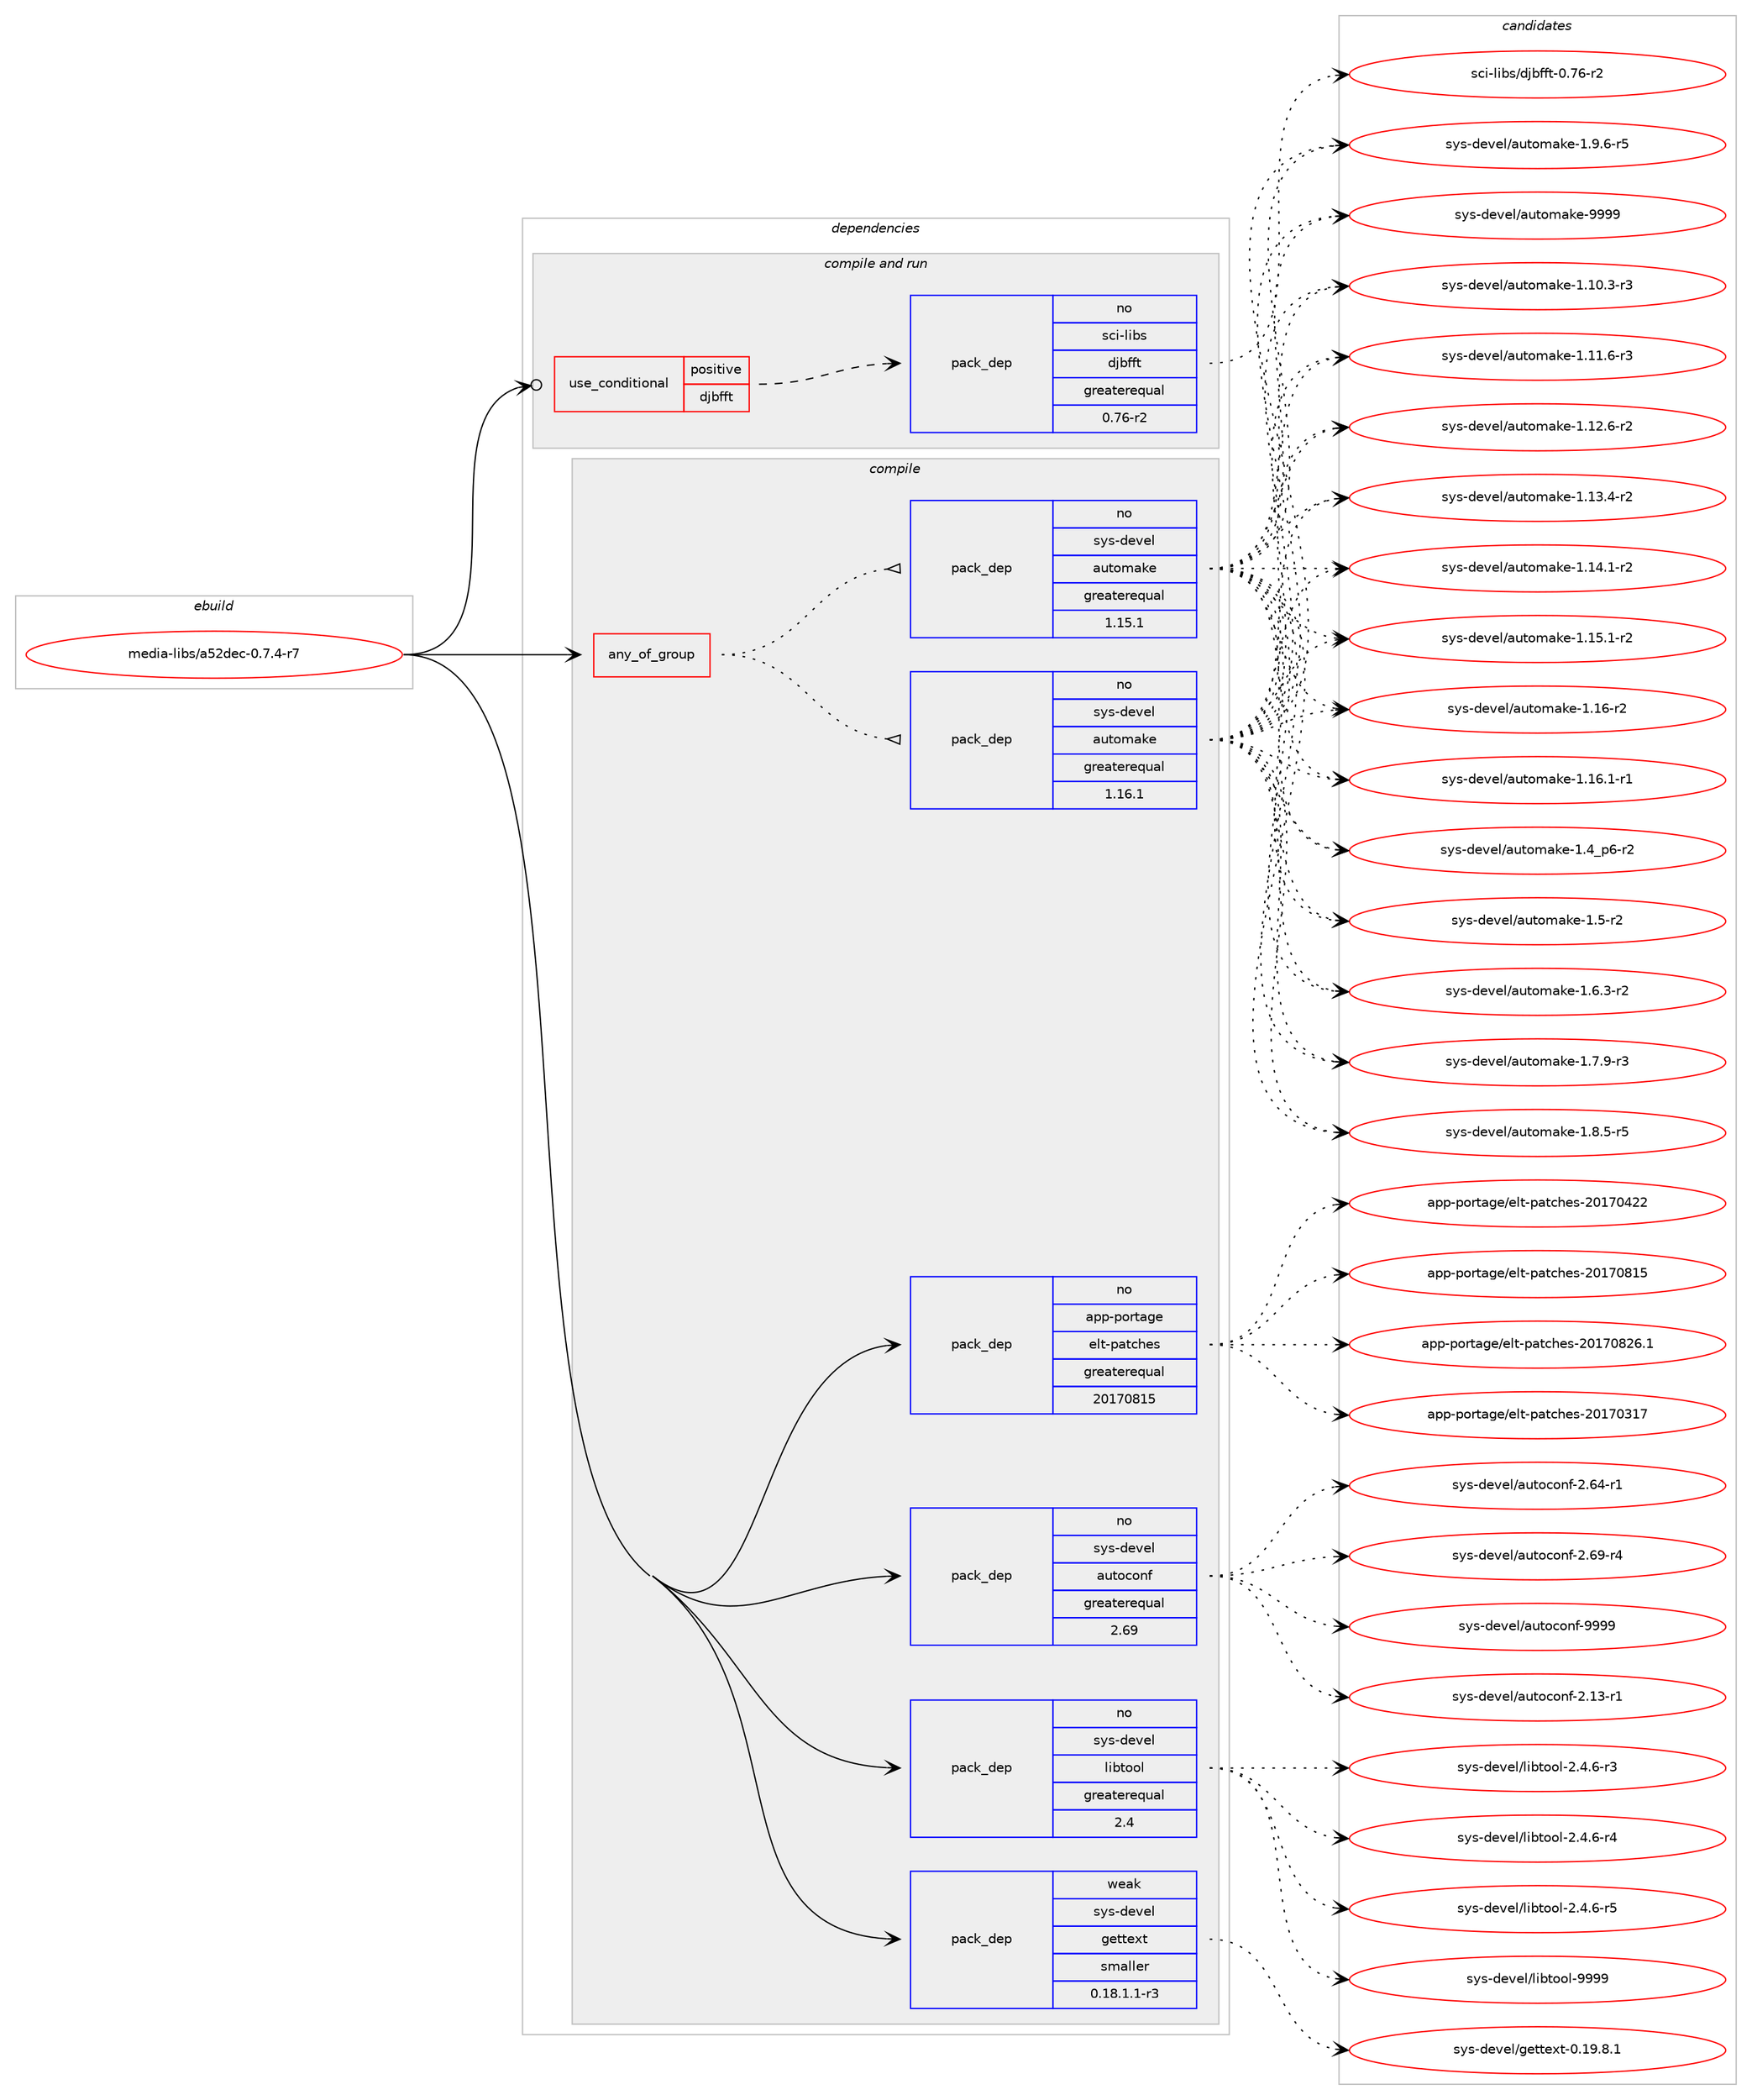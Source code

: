 digraph prolog {

# *************
# Graph options
# *************

newrank=true;
concentrate=true;
compound=true;
graph [rankdir=LR,fontname=Helvetica,fontsize=10,ranksep=1.5];#, ranksep=2.5, nodesep=0.2];
edge  [arrowhead=vee];
node  [fontname=Helvetica,fontsize=10];

# **********
# The ebuild
# **********

subgraph cluster_leftcol {
color=gray;
rank=same;
label=<<i>ebuild</i>>;
id [label="media-libs/a52dec-0.7.4-r7", color=red, width=4, href="../media-libs/a52dec-0.7.4-r7.svg"];
}

# ****************
# The dependencies
# ****************

subgraph cluster_midcol {
color=gray;
label=<<i>dependencies</i>>;
subgraph cluster_compile {
fillcolor="#eeeeee";
style=filled;
label=<<i>compile</i>>;
subgraph any24959 {
dependency1608623 [label=<<TABLE BORDER="0" CELLBORDER="1" CELLSPACING="0" CELLPADDING="4"><TR><TD CELLPADDING="10">any_of_group</TD></TR></TABLE>>, shape=none, color=red];subgraph pack1149557 {
dependency1608624 [label=<<TABLE BORDER="0" CELLBORDER="1" CELLSPACING="0" CELLPADDING="4" WIDTH="220"><TR><TD ROWSPAN="6" CELLPADDING="30">pack_dep</TD></TR><TR><TD WIDTH="110">no</TD></TR><TR><TD>sys-devel</TD></TR><TR><TD>automake</TD></TR><TR><TD>greaterequal</TD></TR><TR><TD>1.16.1</TD></TR></TABLE>>, shape=none, color=blue];
}
dependency1608623:e -> dependency1608624:w [weight=20,style="dotted",arrowhead="oinv"];
subgraph pack1149558 {
dependency1608625 [label=<<TABLE BORDER="0" CELLBORDER="1" CELLSPACING="0" CELLPADDING="4" WIDTH="220"><TR><TD ROWSPAN="6" CELLPADDING="30">pack_dep</TD></TR><TR><TD WIDTH="110">no</TD></TR><TR><TD>sys-devel</TD></TR><TR><TD>automake</TD></TR><TR><TD>greaterequal</TD></TR><TR><TD>1.15.1</TD></TR></TABLE>>, shape=none, color=blue];
}
dependency1608623:e -> dependency1608625:w [weight=20,style="dotted",arrowhead="oinv"];
}
id:e -> dependency1608623:w [weight=20,style="solid",arrowhead="vee"];
subgraph pack1149559 {
dependency1608626 [label=<<TABLE BORDER="0" CELLBORDER="1" CELLSPACING="0" CELLPADDING="4" WIDTH="220"><TR><TD ROWSPAN="6" CELLPADDING="30">pack_dep</TD></TR><TR><TD WIDTH="110">no</TD></TR><TR><TD>app-portage</TD></TR><TR><TD>elt-patches</TD></TR><TR><TD>greaterequal</TD></TR><TR><TD>20170815</TD></TR></TABLE>>, shape=none, color=blue];
}
id:e -> dependency1608626:w [weight=20,style="solid",arrowhead="vee"];
subgraph pack1149560 {
dependency1608627 [label=<<TABLE BORDER="0" CELLBORDER="1" CELLSPACING="0" CELLPADDING="4" WIDTH="220"><TR><TD ROWSPAN="6" CELLPADDING="30">pack_dep</TD></TR><TR><TD WIDTH="110">no</TD></TR><TR><TD>sys-devel</TD></TR><TR><TD>autoconf</TD></TR><TR><TD>greaterequal</TD></TR><TR><TD>2.69</TD></TR></TABLE>>, shape=none, color=blue];
}
id:e -> dependency1608627:w [weight=20,style="solid",arrowhead="vee"];
subgraph pack1149561 {
dependency1608628 [label=<<TABLE BORDER="0" CELLBORDER="1" CELLSPACING="0" CELLPADDING="4" WIDTH="220"><TR><TD ROWSPAN="6" CELLPADDING="30">pack_dep</TD></TR><TR><TD WIDTH="110">no</TD></TR><TR><TD>sys-devel</TD></TR><TR><TD>libtool</TD></TR><TR><TD>greaterequal</TD></TR><TR><TD>2.4</TD></TR></TABLE>>, shape=none, color=blue];
}
id:e -> dependency1608628:w [weight=20,style="solid",arrowhead="vee"];
subgraph pack1149562 {
dependency1608629 [label=<<TABLE BORDER="0" CELLBORDER="1" CELLSPACING="0" CELLPADDING="4" WIDTH="220"><TR><TD ROWSPAN="6" CELLPADDING="30">pack_dep</TD></TR><TR><TD WIDTH="110">weak</TD></TR><TR><TD>sys-devel</TD></TR><TR><TD>gettext</TD></TR><TR><TD>smaller</TD></TR><TR><TD>0.18.1.1-r3</TD></TR></TABLE>>, shape=none, color=blue];
}
id:e -> dependency1608629:w [weight=20,style="solid",arrowhead="vee"];
}
subgraph cluster_compileandrun {
fillcolor="#eeeeee";
style=filled;
label=<<i>compile and run</i>>;
subgraph cond433416 {
dependency1608630 [label=<<TABLE BORDER="0" CELLBORDER="1" CELLSPACING="0" CELLPADDING="4"><TR><TD ROWSPAN="3" CELLPADDING="10">use_conditional</TD></TR><TR><TD>positive</TD></TR><TR><TD>djbfft</TD></TR></TABLE>>, shape=none, color=red];
subgraph pack1149563 {
dependency1608631 [label=<<TABLE BORDER="0" CELLBORDER="1" CELLSPACING="0" CELLPADDING="4" WIDTH="220"><TR><TD ROWSPAN="6" CELLPADDING="30">pack_dep</TD></TR><TR><TD WIDTH="110">no</TD></TR><TR><TD>sci-libs</TD></TR><TR><TD>djbfft</TD></TR><TR><TD>greaterequal</TD></TR><TR><TD>0.76-r2</TD></TR></TABLE>>, shape=none, color=blue];
}
dependency1608630:e -> dependency1608631:w [weight=20,style="dashed",arrowhead="vee"];
}
id:e -> dependency1608630:w [weight=20,style="solid",arrowhead="odotvee"];
}
subgraph cluster_run {
fillcolor="#eeeeee";
style=filled;
label=<<i>run</i>>;
}
}

# **************
# The candidates
# **************

subgraph cluster_choices {
rank=same;
color=gray;
label=<<i>candidates</i>>;

subgraph choice1149557 {
color=black;
nodesep=1;
choice11512111545100101118101108479711711611110997107101454946494846514511451 [label="sys-devel/automake-1.10.3-r3", color=red, width=4,href="../sys-devel/automake-1.10.3-r3.svg"];
choice11512111545100101118101108479711711611110997107101454946494946544511451 [label="sys-devel/automake-1.11.6-r3", color=red, width=4,href="../sys-devel/automake-1.11.6-r3.svg"];
choice11512111545100101118101108479711711611110997107101454946495046544511450 [label="sys-devel/automake-1.12.6-r2", color=red, width=4,href="../sys-devel/automake-1.12.6-r2.svg"];
choice11512111545100101118101108479711711611110997107101454946495146524511450 [label="sys-devel/automake-1.13.4-r2", color=red, width=4,href="../sys-devel/automake-1.13.4-r2.svg"];
choice11512111545100101118101108479711711611110997107101454946495246494511450 [label="sys-devel/automake-1.14.1-r2", color=red, width=4,href="../sys-devel/automake-1.14.1-r2.svg"];
choice11512111545100101118101108479711711611110997107101454946495346494511450 [label="sys-devel/automake-1.15.1-r2", color=red, width=4,href="../sys-devel/automake-1.15.1-r2.svg"];
choice1151211154510010111810110847971171161111099710710145494649544511450 [label="sys-devel/automake-1.16-r2", color=red, width=4,href="../sys-devel/automake-1.16-r2.svg"];
choice11512111545100101118101108479711711611110997107101454946495446494511449 [label="sys-devel/automake-1.16.1-r1", color=red, width=4,href="../sys-devel/automake-1.16.1-r1.svg"];
choice115121115451001011181011084797117116111109971071014549465295112544511450 [label="sys-devel/automake-1.4_p6-r2", color=red, width=4,href="../sys-devel/automake-1.4_p6-r2.svg"];
choice11512111545100101118101108479711711611110997107101454946534511450 [label="sys-devel/automake-1.5-r2", color=red, width=4,href="../sys-devel/automake-1.5-r2.svg"];
choice115121115451001011181011084797117116111109971071014549465446514511450 [label="sys-devel/automake-1.6.3-r2", color=red, width=4,href="../sys-devel/automake-1.6.3-r2.svg"];
choice115121115451001011181011084797117116111109971071014549465546574511451 [label="sys-devel/automake-1.7.9-r3", color=red, width=4,href="../sys-devel/automake-1.7.9-r3.svg"];
choice115121115451001011181011084797117116111109971071014549465646534511453 [label="sys-devel/automake-1.8.5-r5", color=red, width=4,href="../sys-devel/automake-1.8.5-r5.svg"];
choice115121115451001011181011084797117116111109971071014549465746544511453 [label="sys-devel/automake-1.9.6-r5", color=red, width=4,href="../sys-devel/automake-1.9.6-r5.svg"];
choice115121115451001011181011084797117116111109971071014557575757 [label="sys-devel/automake-9999", color=red, width=4,href="../sys-devel/automake-9999.svg"];
dependency1608624:e -> choice11512111545100101118101108479711711611110997107101454946494846514511451:w [style=dotted,weight="100"];
dependency1608624:e -> choice11512111545100101118101108479711711611110997107101454946494946544511451:w [style=dotted,weight="100"];
dependency1608624:e -> choice11512111545100101118101108479711711611110997107101454946495046544511450:w [style=dotted,weight="100"];
dependency1608624:e -> choice11512111545100101118101108479711711611110997107101454946495146524511450:w [style=dotted,weight="100"];
dependency1608624:e -> choice11512111545100101118101108479711711611110997107101454946495246494511450:w [style=dotted,weight="100"];
dependency1608624:e -> choice11512111545100101118101108479711711611110997107101454946495346494511450:w [style=dotted,weight="100"];
dependency1608624:e -> choice1151211154510010111810110847971171161111099710710145494649544511450:w [style=dotted,weight="100"];
dependency1608624:e -> choice11512111545100101118101108479711711611110997107101454946495446494511449:w [style=dotted,weight="100"];
dependency1608624:e -> choice115121115451001011181011084797117116111109971071014549465295112544511450:w [style=dotted,weight="100"];
dependency1608624:e -> choice11512111545100101118101108479711711611110997107101454946534511450:w [style=dotted,weight="100"];
dependency1608624:e -> choice115121115451001011181011084797117116111109971071014549465446514511450:w [style=dotted,weight="100"];
dependency1608624:e -> choice115121115451001011181011084797117116111109971071014549465546574511451:w [style=dotted,weight="100"];
dependency1608624:e -> choice115121115451001011181011084797117116111109971071014549465646534511453:w [style=dotted,weight="100"];
dependency1608624:e -> choice115121115451001011181011084797117116111109971071014549465746544511453:w [style=dotted,weight="100"];
dependency1608624:e -> choice115121115451001011181011084797117116111109971071014557575757:w [style=dotted,weight="100"];
}
subgraph choice1149558 {
color=black;
nodesep=1;
choice11512111545100101118101108479711711611110997107101454946494846514511451 [label="sys-devel/automake-1.10.3-r3", color=red, width=4,href="../sys-devel/automake-1.10.3-r3.svg"];
choice11512111545100101118101108479711711611110997107101454946494946544511451 [label="sys-devel/automake-1.11.6-r3", color=red, width=4,href="../sys-devel/automake-1.11.6-r3.svg"];
choice11512111545100101118101108479711711611110997107101454946495046544511450 [label="sys-devel/automake-1.12.6-r2", color=red, width=4,href="../sys-devel/automake-1.12.6-r2.svg"];
choice11512111545100101118101108479711711611110997107101454946495146524511450 [label="sys-devel/automake-1.13.4-r2", color=red, width=4,href="../sys-devel/automake-1.13.4-r2.svg"];
choice11512111545100101118101108479711711611110997107101454946495246494511450 [label="sys-devel/automake-1.14.1-r2", color=red, width=4,href="../sys-devel/automake-1.14.1-r2.svg"];
choice11512111545100101118101108479711711611110997107101454946495346494511450 [label="sys-devel/automake-1.15.1-r2", color=red, width=4,href="../sys-devel/automake-1.15.1-r2.svg"];
choice1151211154510010111810110847971171161111099710710145494649544511450 [label="sys-devel/automake-1.16-r2", color=red, width=4,href="../sys-devel/automake-1.16-r2.svg"];
choice11512111545100101118101108479711711611110997107101454946495446494511449 [label="sys-devel/automake-1.16.1-r1", color=red, width=4,href="../sys-devel/automake-1.16.1-r1.svg"];
choice115121115451001011181011084797117116111109971071014549465295112544511450 [label="sys-devel/automake-1.4_p6-r2", color=red, width=4,href="../sys-devel/automake-1.4_p6-r2.svg"];
choice11512111545100101118101108479711711611110997107101454946534511450 [label="sys-devel/automake-1.5-r2", color=red, width=4,href="../sys-devel/automake-1.5-r2.svg"];
choice115121115451001011181011084797117116111109971071014549465446514511450 [label="sys-devel/automake-1.6.3-r2", color=red, width=4,href="../sys-devel/automake-1.6.3-r2.svg"];
choice115121115451001011181011084797117116111109971071014549465546574511451 [label="sys-devel/automake-1.7.9-r3", color=red, width=4,href="../sys-devel/automake-1.7.9-r3.svg"];
choice115121115451001011181011084797117116111109971071014549465646534511453 [label="sys-devel/automake-1.8.5-r5", color=red, width=4,href="../sys-devel/automake-1.8.5-r5.svg"];
choice115121115451001011181011084797117116111109971071014549465746544511453 [label="sys-devel/automake-1.9.6-r5", color=red, width=4,href="../sys-devel/automake-1.9.6-r5.svg"];
choice115121115451001011181011084797117116111109971071014557575757 [label="sys-devel/automake-9999", color=red, width=4,href="../sys-devel/automake-9999.svg"];
dependency1608625:e -> choice11512111545100101118101108479711711611110997107101454946494846514511451:w [style=dotted,weight="100"];
dependency1608625:e -> choice11512111545100101118101108479711711611110997107101454946494946544511451:w [style=dotted,weight="100"];
dependency1608625:e -> choice11512111545100101118101108479711711611110997107101454946495046544511450:w [style=dotted,weight="100"];
dependency1608625:e -> choice11512111545100101118101108479711711611110997107101454946495146524511450:w [style=dotted,weight="100"];
dependency1608625:e -> choice11512111545100101118101108479711711611110997107101454946495246494511450:w [style=dotted,weight="100"];
dependency1608625:e -> choice11512111545100101118101108479711711611110997107101454946495346494511450:w [style=dotted,weight="100"];
dependency1608625:e -> choice1151211154510010111810110847971171161111099710710145494649544511450:w [style=dotted,weight="100"];
dependency1608625:e -> choice11512111545100101118101108479711711611110997107101454946495446494511449:w [style=dotted,weight="100"];
dependency1608625:e -> choice115121115451001011181011084797117116111109971071014549465295112544511450:w [style=dotted,weight="100"];
dependency1608625:e -> choice11512111545100101118101108479711711611110997107101454946534511450:w [style=dotted,weight="100"];
dependency1608625:e -> choice115121115451001011181011084797117116111109971071014549465446514511450:w [style=dotted,weight="100"];
dependency1608625:e -> choice115121115451001011181011084797117116111109971071014549465546574511451:w [style=dotted,weight="100"];
dependency1608625:e -> choice115121115451001011181011084797117116111109971071014549465646534511453:w [style=dotted,weight="100"];
dependency1608625:e -> choice115121115451001011181011084797117116111109971071014549465746544511453:w [style=dotted,weight="100"];
dependency1608625:e -> choice115121115451001011181011084797117116111109971071014557575757:w [style=dotted,weight="100"];
}
subgraph choice1149559 {
color=black;
nodesep=1;
choice97112112451121111141169710310147101108116451129711699104101115455048495548514955 [label="app-portage/elt-patches-20170317", color=red, width=4,href="../app-portage/elt-patches-20170317.svg"];
choice97112112451121111141169710310147101108116451129711699104101115455048495548525050 [label="app-portage/elt-patches-20170422", color=red, width=4,href="../app-portage/elt-patches-20170422.svg"];
choice97112112451121111141169710310147101108116451129711699104101115455048495548564953 [label="app-portage/elt-patches-20170815", color=red, width=4,href="../app-portage/elt-patches-20170815.svg"];
choice971121124511211111411697103101471011081164511297116991041011154550484955485650544649 [label="app-portage/elt-patches-20170826.1", color=red, width=4,href="../app-portage/elt-patches-20170826.1.svg"];
dependency1608626:e -> choice97112112451121111141169710310147101108116451129711699104101115455048495548514955:w [style=dotted,weight="100"];
dependency1608626:e -> choice97112112451121111141169710310147101108116451129711699104101115455048495548525050:w [style=dotted,weight="100"];
dependency1608626:e -> choice97112112451121111141169710310147101108116451129711699104101115455048495548564953:w [style=dotted,weight="100"];
dependency1608626:e -> choice971121124511211111411697103101471011081164511297116991041011154550484955485650544649:w [style=dotted,weight="100"];
}
subgraph choice1149560 {
color=black;
nodesep=1;
choice1151211154510010111810110847971171161119911111010245504649514511449 [label="sys-devel/autoconf-2.13-r1", color=red, width=4,href="../sys-devel/autoconf-2.13-r1.svg"];
choice1151211154510010111810110847971171161119911111010245504654524511449 [label="sys-devel/autoconf-2.64-r1", color=red, width=4,href="../sys-devel/autoconf-2.64-r1.svg"];
choice1151211154510010111810110847971171161119911111010245504654574511452 [label="sys-devel/autoconf-2.69-r4", color=red, width=4,href="../sys-devel/autoconf-2.69-r4.svg"];
choice115121115451001011181011084797117116111991111101024557575757 [label="sys-devel/autoconf-9999", color=red, width=4,href="../sys-devel/autoconf-9999.svg"];
dependency1608627:e -> choice1151211154510010111810110847971171161119911111010245504649514511449:w [style=dotted,weight="100"];
dependency1608627:e -> choice1151211154510010111810110847971171161119911111010245504654524511449:w [style=dotted,weight="100"];
dependency1608627:e -> choice1151211154510010111810110847971171161119911111010245504654574511452:w [style=dotted,weight="100"];
dependency1608627:e -> choice115121115451001011181011084797117116111991111101024557575757:w [style=dotted,weight="100"];
}
subgraph choice1149561 {
color=black;
nodesep=1;
choice1151211154510010111810110847108105981161111111084550465246544511451 [label="sys-devel/libtool-2.4.6-r3", color=red, width=4,href="../sys-devel/libtool-2.4.6-r3.svg"];
choice1151211154510010111810110847108105981161111111084550465246544511452 [label="sys-devel/libtool-2.4.6-r4", color=red, width=4,href="../sys-devel/libtool-2.4.6-r4.svg"];
choice1151211154510010111810110847108105981161111111084550465246544511453 [label="sys-devel/libtool-2.4.6-r5", color=red, width=4,href="../sys-devel/libtool-2.4.6-r5.svg"];
choice1151211154510010111810110847108105981161111111084557575757 [label="sys-devel/libtool-9999", color=red, width=4,href="../sys-devel/libtool-9999.svg"];
dependency1608628:e -> choice1151211154510010111810110847108105981161111111084550465246544511451:w [style=dotted,weight="100"];
dependency1608628:e -> choice1151211154510010111810110847108105981161111111084550465246544511452:w [style=dotted,weight="100"];
dependency1608628:e -> choice1151211154510010111810110847108105981161111111084550465246544511453:w [style=dotted,weight="100"];
dependency1608628:e -> choice1151211154510010111810110847108105981161111111084557575757:w [style=dotted,weight="100"];
}
subgraph choice1149562 {
color=black;
nodesep=1;
choice1151211154510010111810110847103101116116101120116454846495746564649 [label="sys-devel/gettext-0.19.8.1", color=red, width=4,href="../sys-devel/gettext-0.19.8.1.svg"];
dependency1608629:e -> choice1151211154510010111810110847103101116116101120116454846495746564649:w [style=dotted,weight="100"];
}
subgraph choice1149563 {
color=black;
nodesep=1;
choice115991054510810598115471001069810210211645484655544511450 [label="sci-libs/djbfft-0.76-r2", color=red, width=4,href="../sci-libs/djbfft-0.76-r2.svg"];
dependency1608631:e -> choice115991054510810598115471001069810210211645484655544511450:w [style=dotted,weight="100"];
}
}

}
